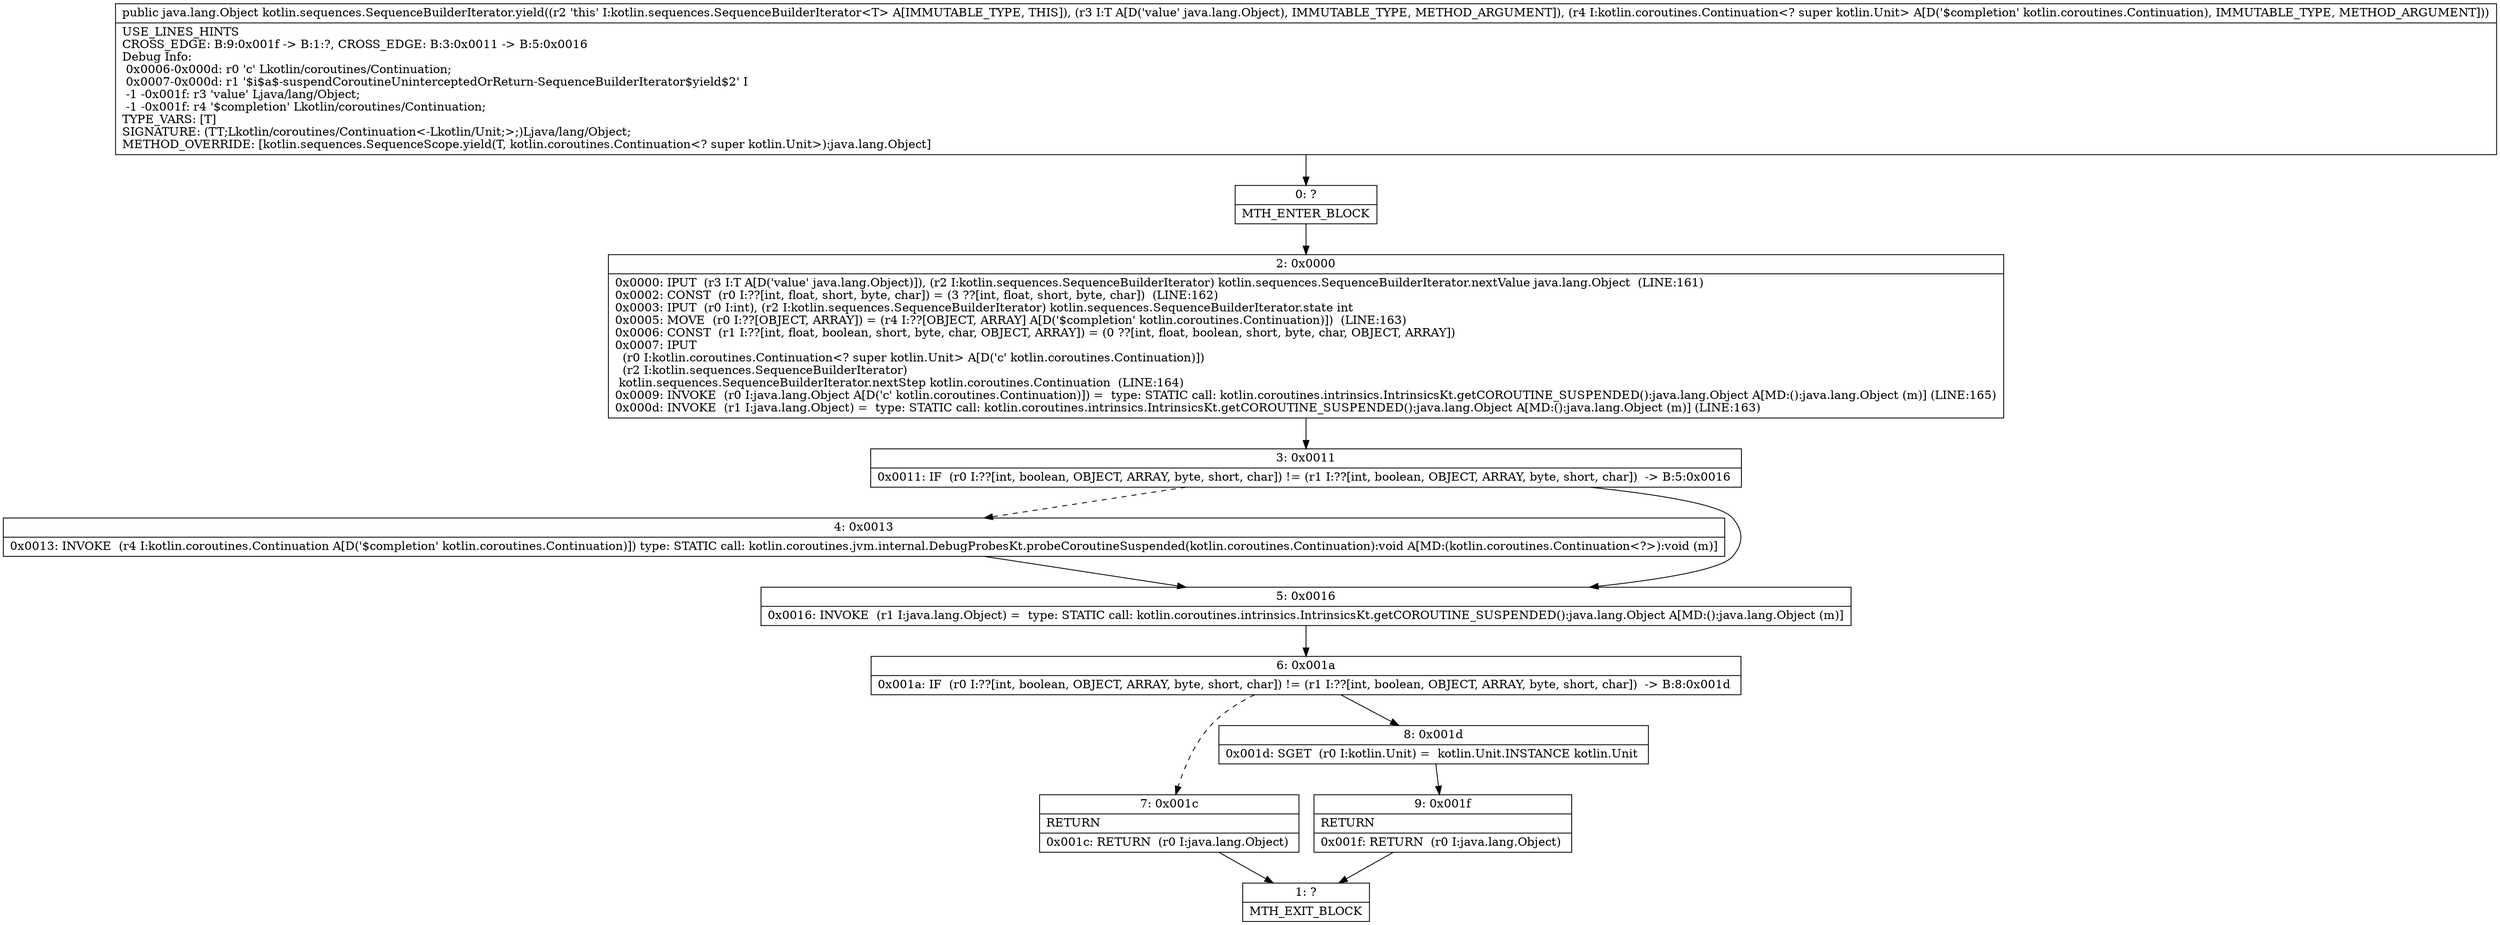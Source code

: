 digraph "CFG forkotlin.sequences.SequenceBuilderIterator.yield(Ljava\/lang\/Object;Lkotlin\/coroutines\/Continuation;)Ljava\/lang\/Object;" {
Node_0 [shape=record,label="{0\:\ ?|MTH_ENTER_BLOCK\l}"];
Node_2 [shape=record,label="{2\:\ 0x0000|0x0000: IPUT  (r3 I:T A[D('value' java.lang.Object)]), (r2 I:kotlin.sequences.SequenceBuilderIterator) kotlin.sequences.SequenceBuilderIterator.nextValue java.lang.Object  (LINE:161)\l0x0002: CONST  (r0 I:??[int, float, short, byte, char]) = (3 ??[int, float, short, byte, char])  (LINE:162)\l0x0003: IPUT  (r0 I:int), (r2 I:kotlin.sequences.SequenceBuilderIterator) kotlin.sequences.SequenceBuilderIterator.state int \l0x0005: MOVE  (r0 I:??[OBJECT, ARRAY]) = (r4 I:??[OBJECT, ARRAY] A[D('$completion' kotlin.coroutines.Continuation)])  (LINE:163)\l0x0006: CONST  (r1 I:??[int, float, boolean, short, byte, char, OBJECT, ARRAY]) = (0 ??[int, float, boolean, short, byte, char, OBJECT, ARRAY]) \l0x0007: IPUT  \l  (r0 I:kotlin.coroutines.Continuation\<? super kotlin.Unit\> A[D('c' kotlin.coroutines.Continuation)])\l  (r2 I:kotlin.sequences.SequenceBuilderIterator)\l kotlin.sequences.SequenceBuilderIterator.nextStep kotlin.coroutines.Continuation  (LINE:164)\l0x0009: INVOKE  (r0 I:java.lang.Object A[D('c' kotlin.coroutines.Continuation)]) =  type: STATIC call: kotlin.coroutines.intrinsics.IntrinsicsKt.getCOROUTINE_SUSPENDED():java.lang.Object A[MD:():java.lang.Object (m)] (LINE:165)\l0x000d: INVOKE  (r1 I:java.lang.Object) =  type: STATIC call: kotlin.coroutines.intrinsics.IntrinsicsKt.getCOROUTINE_SUSPENDED():java.lang.Object A[MD:():java.lang.Object (m)] (LINE:163)\l}"];
Node_3 [shape=record,label="{3\:\ 0x0011|0x0011: IF  (r0 I:??[int, boolean, OBJECT, ARRAY, byte, short, char]) != (r1 I:??[int, boolean, OBJECT, ARRAY, byte, short, char])  \-\> B:5:0x0016 \l}"];
Node_4 [shape=record,label="{4\:\ 0x0013|0x0013: INVOKE  (r4 I:kotlin.coroutines.Continuation A[D('$completion' kotlin.coroutines.Continuation)]) type: STATIC call: kotlin.coroutines.jvm.internal.DebugProbesKt.probeCoroutineSuspended(kotlin.coroutines.Continuation):void A[MD:(kotlin.coroutines.Continuation\<?\>):void (m)]\l}"];
Node_5 [shape=record,label="{5\:\ 0x0016|0x0016: INVOKE  (r1 I:java.lang.Object) =  type: STATIC call: kotlin.coroutines.intrinsics.IntrinsicsKt.getCOROUTINE_SUSPENDED():java.lang.Object A[MD:():java.lang.Object (m)]\l}"];
Node_6 [shape=record,label="{6\:\ 0x001a|0x001a: IF  (r0 I:??[int, boolean, OBJECT, ARRAY, byte, short, char]) != (r1 I:??[int, boolean, OBJECT, ARRAY, byte, short, char])  \-\> B:8:0x001d \l}"];
Node_7 [shape=record,label="{7\:\ 0x001c|RETURN\l|0x001c: RETURN  (r0 I:java.lang.Object) \l}"];
Node_1 [shape=record,label="{1\:\ ?|MTH_EXIT_BLOCK\l}"];
Node_8 [shape=record,label="{8\:\ 0x001d|0x001d: SGET  (r0 I:kotlin.Unit) =  kotlin.Unit.INSTANCE kotlin.Unit \l}"];
Node_9 [shape=record,label="{9\:\ 0x001f|RETURN\l|0x001f: RETURN  (r0 I:java.lang.Object) \l}"];
MethodNode[shape=record,label="{public java.lang.Object kotlin.sequences.SequenceBuilderIterator.yield((r2 'this' I:kotlin.sequences.SequenceBuilderIterator\<T\> A[IMMUTABLE_TYPE, THIS]), (r3 I:T A[D('value' java.lang.Object), IMMUTABLE_TYPE, METHOD_ARGUMENT]), (r4 I:kotlin.coroutines.Continuation\<? super kotlin.Unit\> A[D('$completion' kotlin.coroutines.Continuation), IMMUTABLE_TYPE, METHOD_ARGUMENT]))  | USE_LINES_HINTS\lCROSS_EDGE: B:9:0x001f \-\> B:1:?, CROSS_EDGE: B:3:0x0011 \-\> B:5:0x0016\lDebug Info:\l  0x0006\-0x000d: r0 'c' Lkotlin\/coroutines\/Continuation;\l  0x0007\-0x000d: r1 '$i$a$\-suspendCoroutineUninterceptedOrReturn\-SequenceBuilderIterator$yield$2' I\l  \-1 \-0x001f: r3 'value' Ljava\/lang\/Object;\l  \-1 \-0x001f: r4 '$completion' Lkotlin\/coroutines\/Continuation;\lTYPE_VARS: [T]\lSIGNATURE: (TT;Lkotlin\/coroutines\/Continuation\<\-Lkotlin\/Unit;\>;)Ljava\/lang\/Object;\lMETHOD_OVERRIDE: [kotlin.sequences.SequenceScope.yield(T, kotlin.coroutines.Continuation\<? super kotlin.Unit\>):java.lang.Object]\l}"];
MethodNode -> Node_0;Node_0 -> Node_2;
Node_2 -> Node_3;
Node_3 -> Node_4[style=dashed];
Node_3 -> Node_5;
Node_4 -> Node_5;
Node_5 -> Node_6;
Node_6 -> Node_7[style=dashed];
Node_6 -> Node_8;
Node_7 -> Node_1;
Node_8 -> Node_9;
Node_9 -> Node_1;
}

